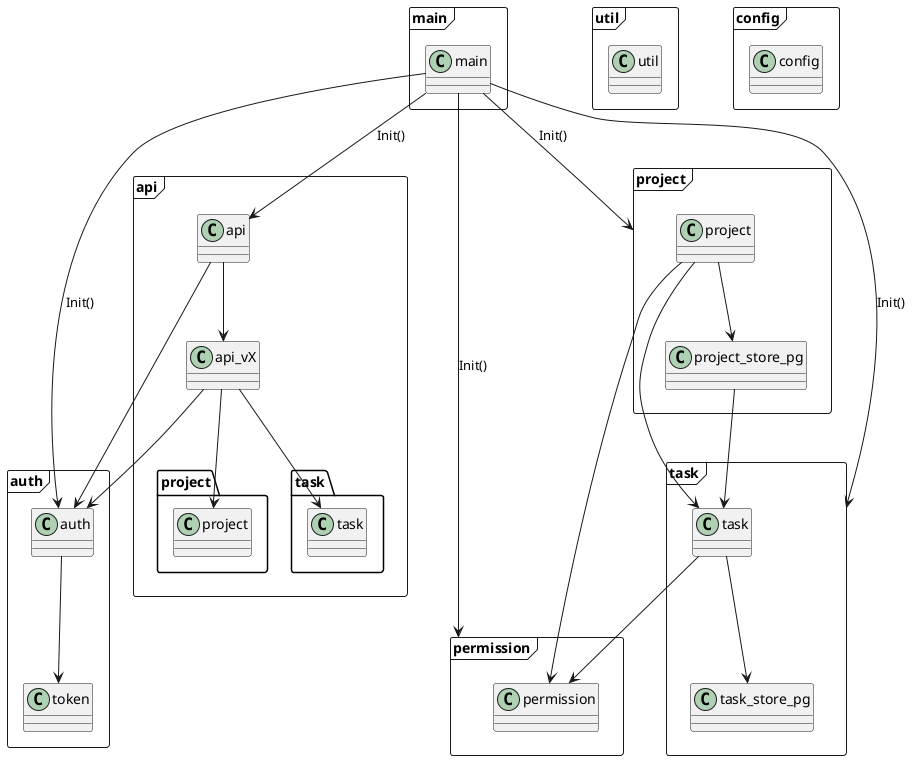 @startuml

package main <<Frame>> {
    class main.main
}

package util <<Frame>> {
    class util.util
}

package config <<Frame>> {
    class config.config
}

package api <<Frame>> {
    class api.api {
    }
    class api.api_vX {
    }

    api.api --> api.api_vX

    api.api_vX --> project.project
    api.api_vX --> task.task
}

package auth <<Frame>> {
    class auth.auth {
    }

    class auth.token {
    }

    auth.auth --> auth.token
}

package project <<Frame>> {
    class project.project {
    }

    class project.project_store_pg {
    }

    project.project --> project_store_pg
}

package task <<Frame>> {
    class task.task {
    }

    class task.task_store_pg {
    }

    task.task --> task_store_pg
}

package permission <<Frame>> {
    class permission.permission{
    }
}

main.main --> api.api : Init()
main.main --> auth.auth : Init()
main.main --> project : Init()
main.main --> task : Init()
main.main --> permission : Init()

api.api --> auth.auth
api.api_vX --> auth.auth

task.task --> permission.permission

project.project --> task.task
project.project --> permission.permission
project.project_store_pg --> task.task


@enduml